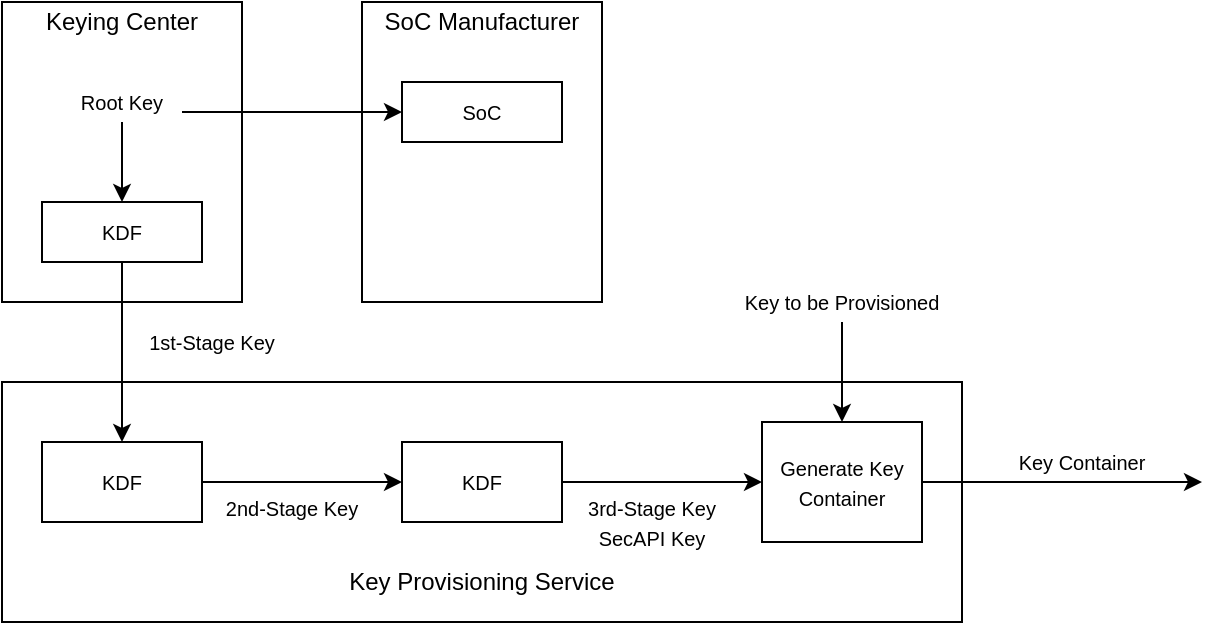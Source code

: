 <mxfile version="16.0.2" type="device"><diagram id="9COICkSyQg-x83-lveob" name="Page-1"><mxGraphModel dx="1102" dy="875" grid="1" gridSize="10" guides="1" tooltips="1" connect="1" arrows="1" fold="1" page="1" pageScale="1" pageWidth="1100" pageHeight="850" math="0" shadow="0"><root><mxCell id="0"/><mxCell id="1" parent="0"/><mxCell id="wnYL6I7GCUmFFiboc3My-33" value="" style="rounded=0;whiteSpace=wrap;html=1;align=center;" parent="1" vertex="1"><mxGeometry x="260" y="50" width="120" height="150" as="geometry"/></mxCell><mxCell id="wnYL6I7GCUmFFiboc3My-30" value="" style="rounded=0;whiteSpace=wrap;html=1;" parent="1" vertex="1"><mxGeometry x="80" y="240" width="480" height="120" as="geometry"/></mxCell><mxCell id="wnYL6I7GCUmFFiboc3My-1" value="&lt;font style=&quot;font-size: 10px&quot;&gt;SoC&lt;/font&gt;" style="rounded=0;whiteSpace=wrap;html=1;" parent="1" vertex="1"><mxGeometry x="280" y="90" width="80" height="30" as="geometry"/></mxCell><mxCell id="wnYL6I7GCUmFFiboc3My-4" value="&lt;font style=&quot;font-size: 10px&quot;&gt;KDF&lt;br&gt;&lt;/font&gt;" style="rounded=0;whiteSpace=wrap;html=1;" parent="1" vertex="1"><mxGeometry x="280" y="270" width="80" height="40" as="geometry"/></mxCell><mxCell id="wnYL6I7GCUmFFiboc3My-5" value="&lt;font style=&quot;font-size: 10px&quot;&gt;KDF&lt;/font&gt;" style="rounded=0;whiteSpace=wrap;html=1;" parent="1" vertex="1"><mxGeometry x="100" y="270" width="80" height="40" as="geometry"/></mxCell><mxCell id="wnYL6I7GCUmFFiboc3My-11" value="&lt;font style=&quot;font-size: 10px&quot;&gt;Generate Key Container&lt;/font&gt;" style="rounded=0;whiteSpace=wrap;html=1;" parent="1" vertex="1"><mxGeometry x="460" y="260" width="80" height="60" as="geometry"/></mxCell><mxCell id="wnYL6I7GCUmFFiboc3My-13" value="" style="rounded=0;whiteSpace=wrap;html=1;align=center;" parent="1" vertex="1"><mxGeometry x="80" y="50" width="120" height="150" as="geometry"/></mxCell><mxCell id="wnYL6I7GCUmFFiboc3My-3" value="&lt;font style=&quot;font-size: 10px&quot;&gt;KDF&lt;/font&gt;" style="rounded=0;whiteSpace=wrap;html=1;" parent="1" vertex="1"><mxGeometry x="100" y="150" width="80" height="30" as="geometry"/></mxCell><mxCell id="wnYL6I7GCUmFFiboc3My-15" value="&lt;font style=&quot;font-size: 10px&quot;&gt;Root Key&lt;/font&gt;" style="text;html=1;strokeColor=none;fillColor=none;align=center;verticalAlign=middle;whiteSpace=wrap;rounded=0;" parent="1" vertex="1"><mxGeometry x="80" y="90" width="120" height="20" as="geometry"/></mxCell><mxCell id="wnYL6I7GCUmFFiboc3My-17" value="" style="endArrow=classic;html=1;exitX=0.5;exitY=1;exitDx=0;exitDy=0;entryX=0.5;entryY=0;entryDx=0;entryDy=0;" parent="1" source="wnYL6I7GCUmFFiboc3My-15" target="wnYL6I7GCUmFFiboc3My-3" edge="1"><mxGeometry width="50" height="50" relative="1" as="geometry"><mxPoint x="130" y="140" as="sourcePoint"/><mxPoint x="180" y="90" as="targetPoint"/></mxGeometry></mxCell><mxCell id="wnYL6I7GCUmFFiboc3My-19" value="Keying Center" style="text;html=1;strokeColor=none;fillColor=none;align=center;verticalAlign=middle;whiteSpace=wrap;rounded=0;" parent="1" vertex="1"><mxGeometry x="80" y="50" width="120" height="20" as="geometry"/></mxCell><mxCell id="wnYL6I7GCUmFFiboc3My-20" value="" style="endArrow=classic;html=1;entryX=0;entryY=0.5;entryDx=0;entryDy=0;" parent="1" target="wnYL6I7GCUmFFiboc3My-1" edge="1"><mxGeometry width="50" height="50" relative="1" as="geometry"><mxPoint x="170" y="105" as="sourcePoint"/><mxPoint x="240" y="80" as="targetPoint"/></mxGeometry></mxCell><mxCell id="wnYL6I7GCUmFFiboc3My-21" value="" style="endArrow=classic;html=1;exitX=1;exitY=0.5;exitDx=0;exitDy=0;entryX=0;entryY=0.5;entryDx=0;entryDy=0;" parent="1" source="wnYL6I7GCUmFFiboc3My-5" target="wnYL6I7GCUmFFiboc3My-4" edge="1"><mxGeometry width="50" height="50" relative="1" as="geometry"><mxPoint x="180" y="320" as="sourcePoint"/><mxPoint x="230" y="270" as="targetPoint"/></mxGeometry></mxCell><mxCell id="wnYL6I7GCUmFFiboc3My-22" value="" style="endArrow=classic;html=1;exitX=1;exitY=0.5;exitDx=0;exitDy=0;entryX=0;entryY=0.5;entryDx=0;entryDy=0;" parent="1" source="wnYL6I7GCUmFFiboc3My-4" target="wnYL6I7GCUmFFiboc3My-11" edge="1"><mxGeometry width="50" height="50" relative="1" as="geometry"><mxPoint x="350" y="320" as="sourcePoint"/><mxPoint x="400" y="270" as="targetPoint"/></mxGeometry></mxCell><mxCell id="wnYL6I7GCUmFFiboc3My-23" value="" style="endArrow=classic;html=1;exitX=1;exitY=0.5;exitDx=0;exitDy=0;" parent="1" source="wnYL6I7GCUmFFiboc3My-11" edge="1"><mxGeometry width="50" height="50" relative="1" as="geometry"><mxPoint x="520" y="300" as="sourcePoint"/><mxPoint x="680" y="290" as="targetPoint"/></mxGeometry></mxCell><mxCell id="wnYL6I7GCUmFFiboc3My-24" value="&lt;font style=&quot;font-size: 10px&quot;&gt;1st-Stage Key&lt;/font&gt;" style="text;html=1;strokeColor=none;fillColor=none;align=center;verticalAlign=middle;whiteSpace=wrap;rounded=0;" parent="1" vertex="1"><mxGeometry x="150" y="210" width="70" height="20" as="geometry"/></mxCell><mxCell id="wnYL6I7GCUmFFiboc3My-25" value="&lt;font style=&quot;font-size: 10px&quot;&gt;2nd-Stage Key&lt;br&gt;&lt;br&gt;&lt;/font&gt;" style="text;html=1;strokeColor=none;fillColor=none;align=center;verticalAlign=middle;whiteSpace=wrap;rounded=0;" parent="1" vertex="1"><mxGeometry x="190" y="300" width="70" height="20" as="geometry"/></mxCell><mxCell id="wnYL6I7GCUmFFiboc3My-26" value="&lt;font style=&quot;font-size: 10px&quot;&gt;3rd-Stage Key&lt;br&gt;SecAPI Key&lt;br&gt;&lt;/font&gt;" style="text;html=1;strokeColor=none;fillColor=none;align=center;verticalAlign=middle;whiteSpace=wrap;rounded=0;" parent="1" vertex="1"><mxGeometry x="370" y="300" width="70" height="20" as="geometry"/></mxCell><mxCell id="wnYL6I7GCUmFFiboc3My-27" value="&lt;font style=&quot;font-size: 10px&quot;&gt;Key to be Provisioned&lt;/font&gt;" style="text;html=1;strokeColor=none;fillColor=none;align=center;verticalAlign=middle;whiteSpace=wrap;rounded=0;" parent="1" vertex="1"><mxGeometry x="440" y="190" width="120" height="20" as="geometry"/></mxCell><mxCell id="wnYL6I7GCUmFFiboc3My-28" value="&lt;font style=&quot;font-size: 10px&quot;&gt;Key Container&lt;/font&gt;" style="text;html=1;strokeColor=none;fillColor=none;align=center;verticalAlign=middle;whiteSpace=wrap;rounded=0;" parent="1" vertex="1"><mxGeometry x="580" y="270" width="80" height="20" as="geometry"/></mxCell><mxCell id="wnYL6I7GCUmFFiboc3My-29" value="" style="endArrow=classic;html=1;exitX=0.5;exitY=0.867;exitDx=0;exitDy=0;exitPerimeter=0;entryX=0.5;entryY=0;entryDx=0;entryDy=0;" parent="1" source="wnYL6I7GCUmFFiboc3My-13" target="wnYL6I7GCUmFFiboc3My-5" edge="1"><mxGeometry width="50" height="50" relative="1" as="geometry"><mxPoint x="240" y="230" as="sourcePoint"/><mxPoint x="290" y="180" as="targetPoint"/></mxGeometry></mxCell><mxCell id="wnYL6I7GCUmFFiboc3My-31" value="" style="endArrow=classic;html=1;entryX=0.5;entryY=0;entryDx=0;entryDy=0;exitX=0.5;exitY=1;exitDx=0;exitDy=0;" parent="1" source="wnYL6I7GCUmFFiboc3My-27" target="wnYL6I7GCUmFFiboc3My-11" edge="1"><mxGeometry width="50" height="50" relative="1" as="geometry"><mxPoint x="490" y="210" as="sourcePoint"/><mxPoint x="130" y="650" as="targetPoint"/></mxGeometry></mxCell><mxCell id="wnYL6I7GCUmFFiboc3My-32" value="Key Provisioning Service" style="text;html=1;strokeColor=none;fillColor=none;align=center;verticalAlign=middle;whiteSpace=wrap;rounded=0;" parent="1" vertex="1"><mxGeometry x="80" y="330" width="480" height="20" as="geometry"/></mxCell><mxCell id="wnYL6I7GCUmFFiboc3My-34" value="SoC Manufacturer" style="text;html=1;strokeColor=none;fillColor=none;align=center;verticalAlign=middle;whiteSpace=wrap;rounded=0;" parent="1" vertex="1"><mxGeometry x="260" y="50" width="120" height="20" as="geometry"/></mxCell></root></mxGraphModel></diagram></mxfile>